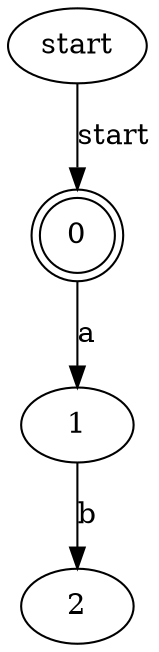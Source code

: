 digraph intersection {
0 -> 1 [label="a"];
1 -> 2 [label="b"];
start -> 0 [label="start"];
0 [shape=doublecircle];
}
